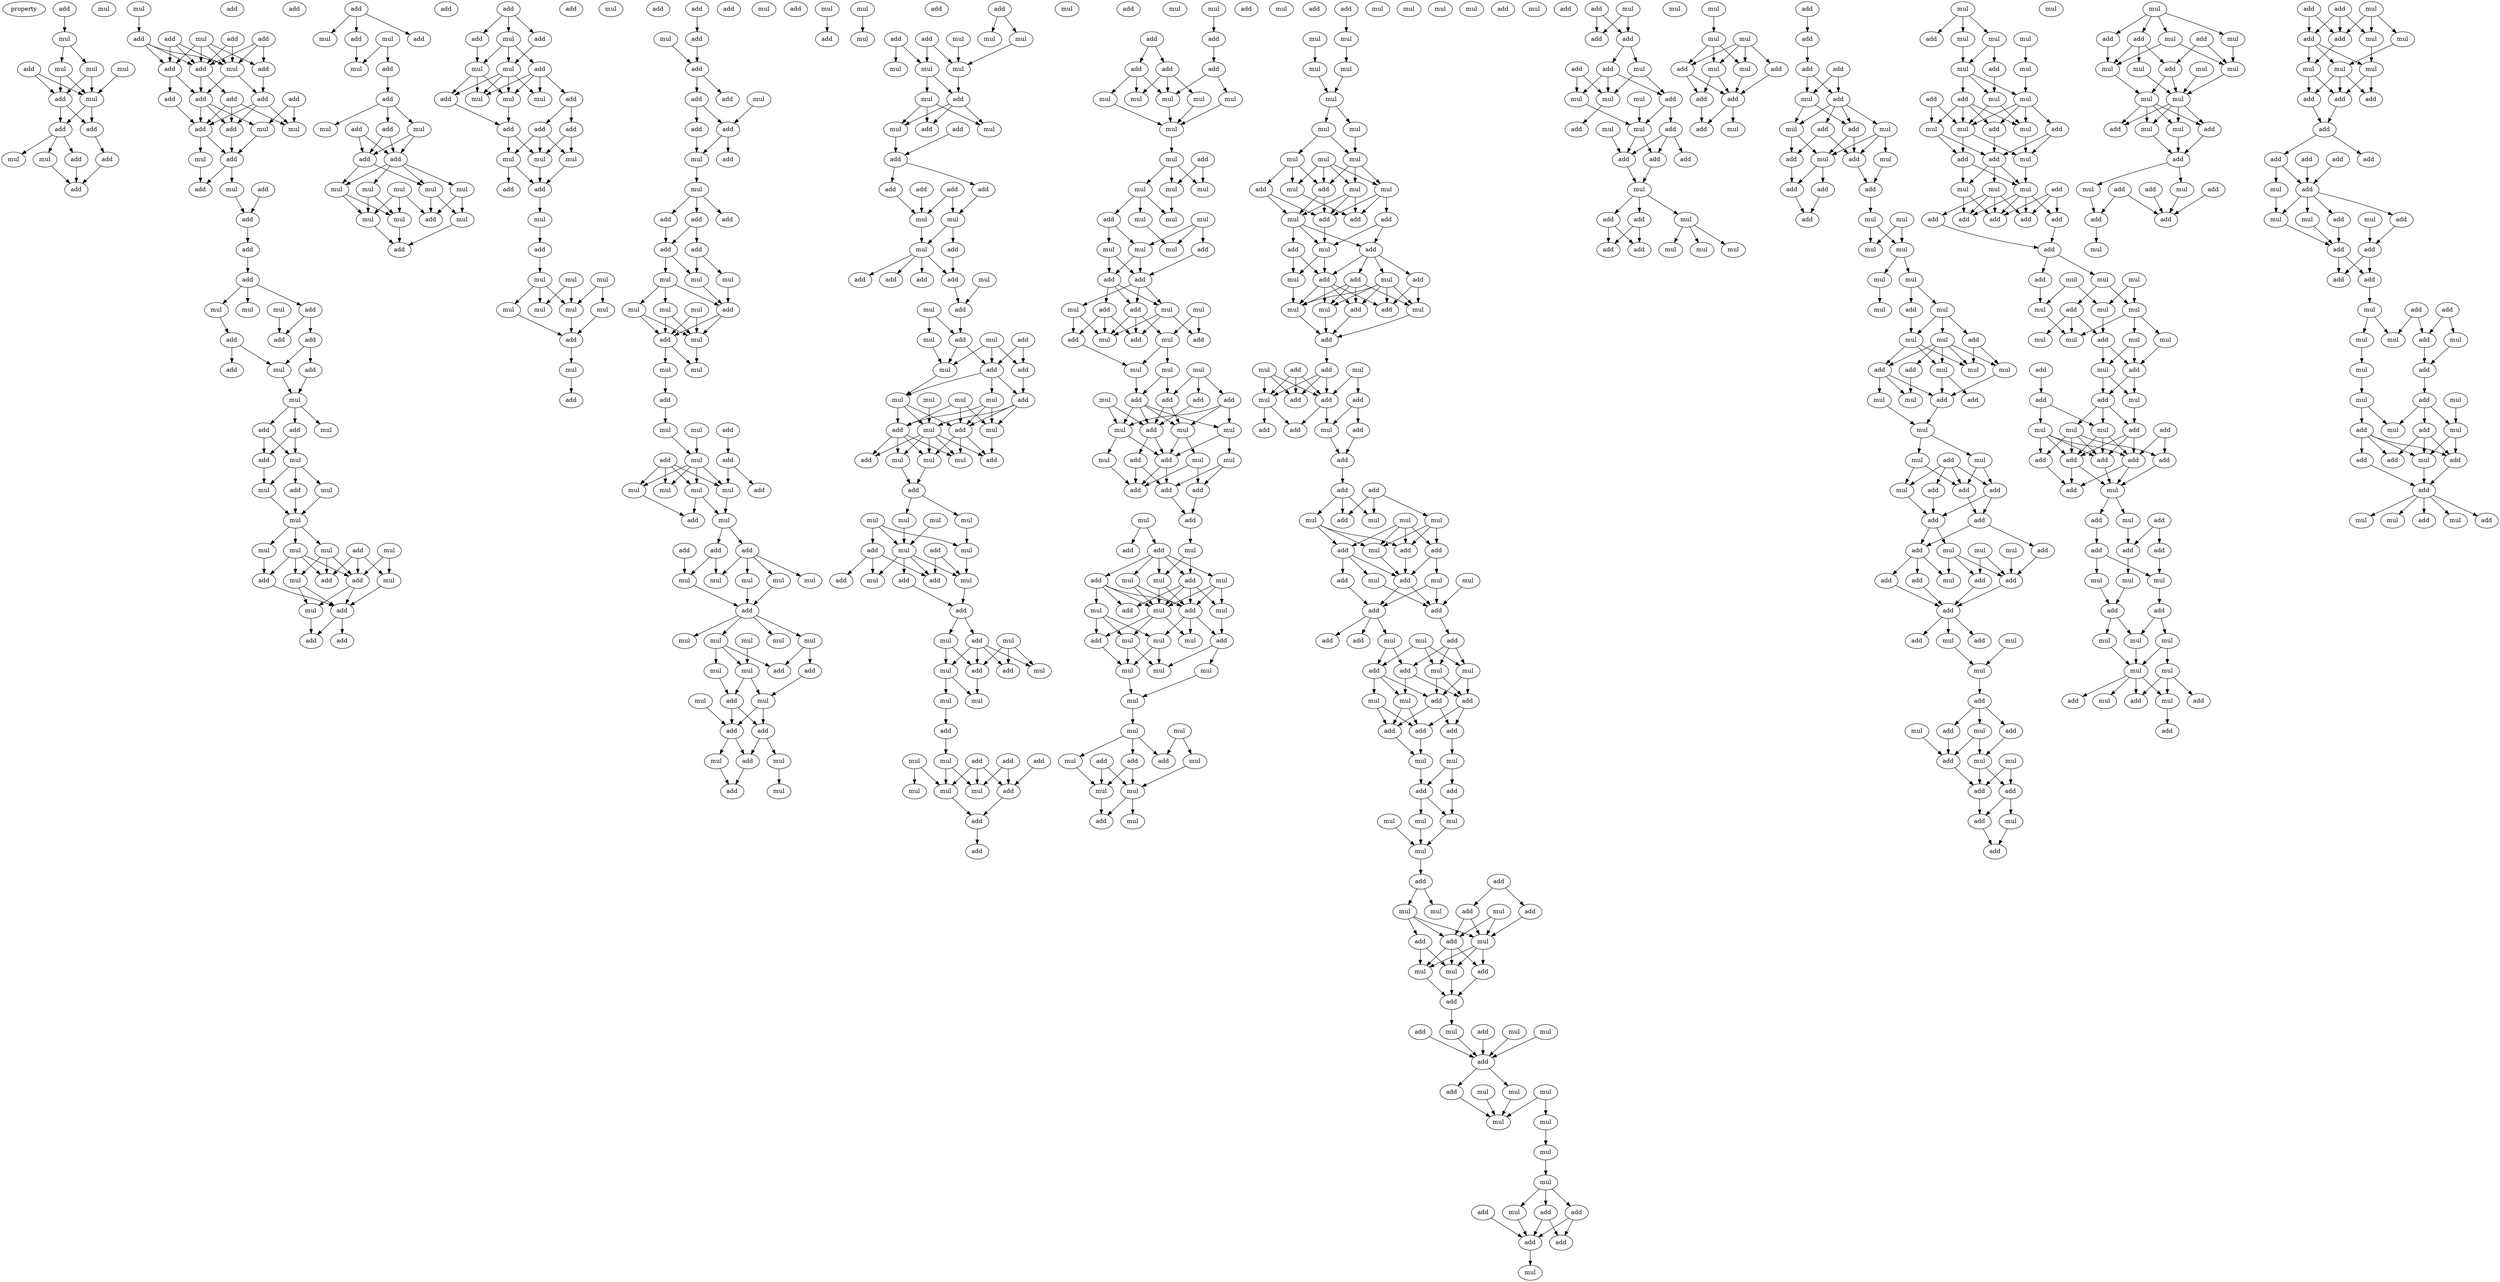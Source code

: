 digraph {
    node [fontcolor=black]
    property [mul=2,lf=1.5]
    0 [ label = add ];
    1 [ label = mul ];
    2 [ label = mul ];
    3 [ label = add ];
    4 [ label = mul ];
    5 [ label = mul ];
    6 [ label = mul ];
    7 [ label = add ];
    8 [ label = mul ];
    9 [ label = add ];
    10 [ label = add ];
    11 [ label = add ];
    12 [ label = mul ];
    13 [ label = add ];
    14 [ label = mul ];
    15 [ label = add ];
    16 [ label = mul ];
    17 [ label = add ];
    18 [ label = add ];
    19 [ label = mul ];
    20 [ label = add ];
    21 [ label = add ];
    22 [ label = mul ];
    23 [ label = add ];
    24 [ label = add ];
    25 [ label = add ];
    26 [ label = add ];
    27 [ label = add ];
    28 [ label = add ];
    29 [ label = add ];
    30 [ label = add ];
    31 [ label = mul ];
    32 [ label = add ];
    33 [ label = mul ];
    34 [ label = add ];
    35 [ label = add ];
    36 [ label = mul ];
    37 [ label = add ];
    38 [ label = add ];
    39 [ label = mul ];
    40 [ label = add ];
    41 [ label = add ];
    42 [ label = add ];
    43 [ label = add ];
    44 [ label = mul ];
    45 [ label = mul ];
    46 [ label = add ];
    47 [ label = mul ];
    48 [ label = add ];
    49 [ label = add ];
    50 [ label = add ];
    51 [ label = mul ];
    52 [ label = add ];
    53 [ label = add ];
    54 [ label = mul ];
    55 [ label = add ];
    56 [ label = add ];
    57 [ label = mul ];
    58 [ label = add ];
    59 [ label = mul ];
    60 [ label = add ];
    61 [ label = add ];
    62 [ label = mul ];
    63 [ label = mul ];
    64 [ label = mul ];
    65 [ label = mul ];
    66 [ label = add ];
    67 [ label = mul ];
    68 [ label = mul ];
    69 [ label = mul ];
    70 [ label = mul ];
    71 [ label = add ];
    72 [ label = mul ];
    73 [ label = add ];
    74 [ label = add ];
    75 [ label = add ];
    76 [ label = mul ];
    77 [ label = add ];
    78 [ label = add ];
    79 [ label = add ];
    80 [ label = add ];
    81 [ label = mul ];
    82 [ label = mul ];
    83 [ label = add ];
    84 [ label = add ];
    85 [ label = add ];
    86 [ label = mul ];
    87 [ label = add ];
    88 [ label = add ];
    89 [ label = add ];
    90 [ label = mul ];
    91 [ label = mul ];
    92 [ label = add ];
    93 [ label = add ];
    94 [ label = mul ];
    95 [ label = mul ];
    96 [ label = mul ];
    97 [ label = mul ];
    98 [ label = mul ];
    99 [ label = mul ];
    100 [ label = mul ];
    101 [ label = add ];
    102 [ label = mul ];
    103 [ label = add ];
    104 [ label = add ];
    105 [ label = add ];
    106 [ label = add ];
    107 [ label = mul ];
    108 [ label = mul ];
    109 [ label = add ];
    110 [ label = mul ];
    111 [ label = add ];
    112 [ label = mul ];
    113 [ label = add ];
    114 [ label = mul ];
    115 [ label = mul ];
    116 [ label = add ];
    117 [ label = mul ];
    118 [ label = add ];
    119 [ label = add ];
    120 [ label = add ];
    121 [ label = mul ];
    122 [ label = mul ];
    123 [ label = mul ];
    124 [ label = add ];
    125 [ label = add ];
    126 [ label = add ];
    127 [ label = mul ];
    128 [ label = add ];
    129 [ label = mul ];
    130 [ label = mul ];
    131 [ label = mul ];
    132 [ label = mul ];
    133 [ label = mul ];
    134 [ label = mul ];
    135 [ label = mul ];
    136 [ label = add ];
    137 [ label = mul ];
    138 [ label = add ];
    139 [ label = mul ];
    140 [ label = add ];
    141 [ label = add ];
    142 [ label = add ];
    143 [ label = add ];
    144 [ label = add ];
    145 [ label = mul ];
    146 [ label = add ];
    147 [ label = add ];
    148 [ label = add ];
    149 [ label = add ];
    150 [ label = mul ];
    151 [ label = mul ];
    152 [ label = mul ];
    153 [ label = add ];
    154 [ label = add ];
    155 [ label = add ];
    156 [ label = add ];
    157 [ label = add ];
    158 [ label = add ];
    159 [ label = mul ];
    160 [ label = mul ];
    161 [ label = mul ];
    162 [ label = mul ];
    163 [ label = mul ];
    164 [ label = mul ];
    165 [ label = add ];
    166 [ label = add ];
    167 [ label = mul ];
    168 [ label = mul ];
    169 [ label = mul ];
    170 [ label = add ];
    171 [ label = add ];
    172 [ label = mul ];
    173 [ label = mul ];
    174 [ label = add ];
    175 [ label = mul ];
    176 [ label = add ];
    177 [ label = add ];
    178 [ label = mul ];
    179 [ label = mul ];
    180 [ label = mul ];
    181 [ label = mul ];
    182 [ label = mul ];
    183 [ label = add ];
    184 [ label = add ];
    185 [ label = add ];
    186 [ label = add ];
    187 [ label = mul ];
    188 [ label = mul ];
    189 [ label = mul ];
    190 [ label = mul ];
    191 [ label = mul ];
    192 [ label = add ];
    193 [ label = mul ];
    194 [ label = mul ];
    195 [ label = mul ];
    196 [ label = mul ];
    197 [ label = mul ];
    198 [ label = mul ];
    199 [ label = mul ];
    200 [ label = add ];
    201 [ label = add ];
    202 [ label = mul ];
    203 [ label = add ];
    204 [ label = mul ];
    205 [ label = add ];
    206 [ label = add ];
    207 [ label = mul ];
    208 [ label = mul ];
    209 [ label = add ];
    210 [ label = add ];
    211 [ label = mul ];
    212 [ label = mul ];
    213 [ label = mul ];
    214 [ label = add ];
    215 [ label = add ];
    216 [ label = mul ];
    217 [ label = add ];
    218 [ label = mul ];
    219 [ label = add ];
    220 [ label = add ];
    221 [ label = mul ];
    222 [ label = mul ];
    223 [ label = mul ];
    224 [ label = mul ];
    225 [ label = mul ];
    226 [ label = mul ];
    227 [ label = add ];
    228 [ label = add ];
    229 [ label = mul ];
    230 [ label = mul ];
    231 [ label = add ];
    232 [ label = add ];
    233 [ label = add ];
    234 [ label = add ];
    235 [ label = add ];
    236 [ label = add ];
    237 [ label = mul ];
    238 [ label = mul ];
    239 [ label = add ];
    240 [ label = mul ];
    241 [ label = mul ];
    242 [ label = add ];
    243 [ label = add ];
    244 [ label = add ];
    245 [ label = add ];
    246 [ label = mul ];
    247 [ label = add ];
    248 [ label = add ];
    249 [ label = add ];
    250 [ label = mul ];
    251 [ label = mul ];
    252 [ label = add ];
    253 [ label = mul ];
    254 [ label = add ];
    255 [ label = mul ];
    256 [ label = mul ];
    257 [ label = mul ];
    258 [ label = add ];
    259 [ label = mul ];
    260 [ label = add ];
    261 [ label = mul ];
    262 [ label = add ];
    263 [ label = mul ];
    264 [ label = add ];
    265 [ label = mul ];
    266 [ label = mul ];
    267 [ label = add ];
    268 [ label = mul ];
    269 [ label = add ];
    270 [ label = mul ];
    271 [ label = mul ];
    272 [ label = mul ];
    273 [ label = mul ];
    274 [ label = mul ];
    275 [ label = add ];
    276 [ label = add ];
    277 [ label = mul ];
    278 [ label = add ];
    279 [ label = mul ];
    280 [ label = add ];
    281 [ label = add ];
    282 [ label = mul ];
    283 [ label = add ];
    284 [ label = add ];
    285 [ label = mul ];
    286 [ label = mul ];
    287 [ label = mul ];
    288 [ label = mul ];
    289 [ label = add ];
    290 [ label = add ];
    291 [ label = mul ];
    292 [ label = mul ];
    293 [ label = add ];
    294 [ label = mul ];
    295 [ label = mul ];
    296 [ label = add ];
    297 [ label = add ];
    298 [ label = add ];
    299 [ label = mul ];
    300 [ label = mul ];
    301 [ label = mul ];
    302 [ label = add ];
    303 [ label = add ];
    304 [ label = mul ];
    305 [ label = add ];
    306 [ label = add ];
    307 [ label = mul ];
    308 [ label = mul ];
    309 [ label = add ];
    310 [ label = add ];
    311 [ label = add ];
    312 [ label = add ];
    313 [ label = add ];
    314 [ label = mul ];
    315 [ label = mul ];
    316 [ label = mul ];
    317 [ label = mul ];
    318 [ label = mul ];
    319 [ label = mul ];
    320 [ label = add ];
    321 [ label = mul ];
    322 [ label = mul ];
    323 [ label = mul ];
    324 [ label = mul ];
    325 [ label = mul ];
    326 [ label = mul ];
    327 [ label = mul ];
    328 [ label = add ];
    329 [ label = mul ];
    330 [ label = mul ];
    331 [ label = mul ];
    332 [ label = add ];
    333 [ label = add ];
    334 [ label = add ];
    335 [ label = mul ];
    336 [ label = add ];
    337 [ label = add ];
    338 [ label = mul ];
    339 [ label = mul ];
    340 [ label = add ];
    341 [ label = add ];
    342 [ label = mul ];
    343 [ label = mul ];
    344 [ label = add ];
    345 [ label = mul ];
    346 [ label = mul ];
    347 [ label = mul ];
    348 [ label = add ];
    349 [ label = add ];
    350 [ label = add ];
    351 [ label = add ];
    352 [ label = mul ];
    353 [ label = mul ];
    354 [ label = add ];
    355 [ label = mul ];
    356 [ label = mul ];
    357 [ label = mul ];
    358 [ label = add ];
    359 [ label = mul ];
    360 [ label = add ];
    361 [ label = mul ];
    362 [ label = add ];
    363 [ label = add ];
    364 [ label = add ];
    365 [ label = mul ];
    366 [ label = add ];
    367 [ label = add ];
    368 [ label = mul ];
    369 [ label = add ];
    370 [ label = add ];
    371 [ label = add ];
    372 [ label = mul ];
    373 [ label = mul ];
    374 [ label = mul ];
    375 [ label = add ];
    376 [ label = mul ];
    377 [ label = add ];
    378 [ label = add ];
    379 [ label = mul ];
    380 [ label = mul ];
    381 [ label = mul ];
    382 [ label = add ];
    383 [ label = mul ];
    384 [ label = mul ];
    385 [ label = add ];
    386 [ label = mul ];
    387 [ label = mul ];
    388 [ label = mul ];
    389 [ label = mul ];
    390 [ label = mul ];
    391 [ label = mul ];
    392 [ label = add ];
    393 [ label = add ];
    394 [ label = add ];
    395 [ label = mul ];
    396 [ label = mul ];
    397 [ label = mul ];
    398 [ label = mul ];
    399 [ label = add ];
    400 [ label = mul ];
    401 [ label = mul ];
    402 [ label = add ];
    403 [ label = add ];
    404 [ label = mul ];
    405 [ label = mul ];
    406 [ label = mul ];
    407 [ label = mul ];
    408 [ label = mul ];
    409 [ label = mul ];
    410 [ label = mul ];
    411 [ label = mul ];
    412 [ label = mul ];
    413 [ label = mul ];
    414 [ label = mul ];
    415 [ label = add ];
    416 [ label = mul ];
    417 [ label = add ];
    418 [ label = mul ];
    419 [ label = mul ];
    420 [ label = add ];
    421 [ label = mul ];
    422 [ label = add ];
    423 [ label = add ];
    424 [ label = add ];
    425 [ label = add ];
    426 [ label = mul ];
    427 [ label = mul ];
    428 [ label = add ];
    429 [ label = add ];
    430 [ label = add ];
    431 [ label = mul ];
    432 [ label = mul ];
    433 [ label = mul ];
    434 [ label = add ];
    435 [ label = add ];
    436 [ label = mul ];
    437 [ label = add ];
    438 [ label = mul ];
    439 [ label = add ];
    440 [ label = add ];
    441 [ label = mul ];
    442 [ label = mul ];
    443 [ label = add ];
    444 [ label = add ];
    445 [ label = mul ];
    446 [ label = add ];
    447 [ label = add ];
    448 [ label = add ];
    449 [ label = add ];
    450 [ label = mul ];
    451 [ label = add ];
    452 [ label = add ];
    453 [ label = add ];
    454 [ label = add ];
    455 [ label = mul ];
    456 [ label = mul ];
    457 [ label = mul ];
    458 [ label = mul ];
    459 [ label = add ];
    460 [ label = mul ];
    461 [ label = add ];
    462 [ label = add ];
    463 [ label = mul ];
    464 [ label = add ];
    465 [ label = add ];
    466 [ label = mul ];
    467 [ label = mul ];
    468 [ label = add ];
    469 [ label = add ];
    470 [ label = add ];
    471 [ label = add ];
    472 [ label = add ];
    473 [ label = mul ];
    474 [ label = mul ];
    475 [ label = add ];
    476 [ label = mul ];
    477 [ label = mul ];
    478 [ label = add ];
    479 [ label = mul ];
    480 [ label = add ];
    481 [ label = mul ];
    482 [ label = add ];
    483 [ label = add ];
    484 [ label = add ];
    485 [ label = add ];
    486 [ label = mul ];
    487 [ label = mul ];
    488 [ label = mul ];
    489 [ label = add ];
    490 [ label = add ];
    491 [ label = mul ];
    492 [ label = mul ];
    493 [ label = mul ];
    494 [ label = mul ];
    495 [ label = add ];
    496 [ label = add ];
    497 [ label = add ];
    498 [ label = add ];
    499 [ label = mul ];
    500 [ label = mul ];
    501 [ label = mul ];
    502 [ label = add ];
    503 [ label = add ];
    504 [ label = mul ];
    505 [ label = mul ];
    506 [ label = add ];
    507 [ label = mul ];
    508 [ label = add ];
    509 [ label = add ];
    510 [ label = mul ];
    511 [ label = add ];
    512 [ label = mul ];
    513 [ label = mul ];
    514 [ label = add ];
    515 [ label = add ];
    516 [ label = mul ];
    517 [ label = mul ];
    518 [ label = mul ];
    519 [ label = mul ];
    520 [ label = add ];
    521 [ label = mul ];
    522 [ label = mul ];
    523 [ label = mul ];
    524 [ label = mul ];
    525 [ label = mul ];
    526 [ label = add ];
    527 [ label = add ];
    528 [ label = mul ];
    529 [ label = add ];
    530 [ label = add ];
    531 [ label = add ];
    532 [ label = add ];
    533 [ label = mul ];
    534 [ label = add ];
    535 [ label = mul ];
    536 [ label = add ];
    537 [ label = add ];
    538 [ label = add ];
    539 [ label = add ];
    540 [ label = mul ];
    541 [ label = mul ];
    542 [ label = mul ];
    543 [ label = mul ];
    544 [ label = add ];
    545 [ label = add ];
    546 [ label = mul ];
    547 [ label = mul ];
    548 [ label = add ];
    549 [ label = add ];
    550 [ label = add ];
    551 [ label = add ];
    552 [ label = mul ];
    553 [ label = add ];
    554 [ label = add ];
    555 [ label = mul ];
    556 [ label = mul ];
    557 [ label = mul ];
    558 [ label = add ];
    559 [ label = mul ];
    560 [ label = add ];
    561 [ label = mul ];
    562 [ label = mul ];
    563 [ label = mul ];
    564 [ label = mul ];
    565 [ label = add ];
    566 [ label = mul ];
    567 [ label = mul ];
    568 [ label = add ];
    569 [ label = add ];
    570 [ label = add ];
    571 [ label = add ];
    572 [ label = mul ];
    573 [ label = add ];
    574 [ label = add ];
    575 [ label = add ];
    576 [ label = add ];
    577 [ label = mul ];
    578 [ label = add ];
    579 [ label = mul ];
    580 [ label = mul ];
    581 [ label = add ];
    582 [ label = add ];
    583 [ label = add ];
    584 [ label = add ];
    585 [ label = mul ];
    586 [ label = mul ];
    587 [ label = add ];
    588 [ label = add ];
    589 [ label = add ];
    590 [ label = add ];
    591 [ label = mul ];
    592 [ label = mul ];
    593 [ label = mul ];
    594 [ label = mul ];
    595 [ label = mul ];
    596 [ label = mul ];
    597 [ label = mul ];
    598 [ label = add ];
    599 [ label = mul ];
    600 [ label = mul ];
    601 [ label = add ];
    602 [ label = mul ];
    603 [ label = mul ];
    604 [ label = mul ];
    605 [ label = add ];
    606 [ label = add ];
    607 [ label = mul ];
    608 [ label = mul ];
    609 [ label = add ];
    610 [ label = mul ];
    611 [ label = add ];
    612 [ label = mul ];
    613 [ label = mul ];
    614 [ label = add ];
    615 [ label = mul ];
    616 [ label = add ];
    617 [ label = add ];
    618 [ label = add ];
    619 [ label = mul ];
    620 [ label = add ];
    621 [ label = add ];
    622 [ label = add ];
    623 [ label = mul ];
    624 [ label = add ];
    625 [ label = mul ];
    626 [ label = mul ];
    627 [ label = add ];
    628 [ label = add ];
    629 [ label = add ];
    630 [ label = mul ];
    631 [ label = add ];
    632 [ label = add ];
    633 [ label = mul ];
    634 [ label = add ];
    635 [ label = mul ];
    636 [ label = add ];
    637 [ label = mul ];
    638 [ label = add ];
    639 [ label = mul ];
    640 [ label = mul ];
    641 [ label = add ];
    642 [ label = add ];
    643 [ label = mul ];
    644 [ label = add ];
    645 [ label = mul ];
    646 [ label = add ];
    647 [ label = add ];
    648 [ label = mul ];
    649 [ label = add ];
    650 [ label = add ];
    651 [ label = mul ];
    652 [ label = add ];
    653 [ label = mul ];
    654 [ label = mul ];
    655 [ label = mul ];
    656 [ label = mul ];
    657 [ label = mul ];
    658 [ label = add ];
    659 [ label = mul ];
    660 [ label = mul ];
    661 [ label = add ];
    662 [ label = add ];
    663 [ label = mul ];
    664 [ label = add ];
    665 [ label = mul ];
    666 [ label = add ];
    667 [ label = mul ];
    668 [ label = add ];
    669 [ label = add ];
    670 [ label = mul ];
    671 [ label = add ];
    672 [ label = mul ];
    673 [ label = mul ];
    674 [ label = mul ];
    675 [ label = add ];
    676 [ label = add ];
    677 [ label = add ];
    678 [ label = add ];
    679 [ label = add ];
    680 [ label = add ];
    681 [ label = mul ];
    682 [ label = mul ];
    683 [ label = mul ];
    684 [ label = mul ];
    685 [ label = add ];
    686 [ label = mul ];
    687 [ label = mul ];
    688 [ label = mul ];
    689 [ label = add ];
    690 [ label = mul ];
    691 [ label = mul ];
    692 [ label = mul ];
    693 [ label = mul ];
    694 [ label = add ];
    695 [ label = mul ];
    696 [ label = add ];
    697 [ label = add ];
    698 [ label = add ];
    699 [ label = add ];
    700 [ label = mul ];
    701 [ label = add ];
    702 [ label = mul ];
    703 [ label = mul ];
    704 [ label = mul ];
    705 [ label = add ];
    706 [ label = add ];
    707 [ label = add ];
    708 [ label = add ];
    709 [ label = add ];
    710 [ label = add ];
    711 [ label = mul ];
    712 [ label = add ];
    713 [ label = mul ];
    714 [ label = add ];
    715 [ label = add ];
    716 [ label = add ];
    717 [ label = add ];
    718 [ label = add ];
    719 [ label = mul ];
    720 [ label = mul ];
    721 [ label = mul ];
    722 [ label = add ];
    723 [ label = add ];
    724 [ label = mul ];
    725 [ label = mul ];
    726 [ label = mul ];
    727 [ label = mul ];
    728 [ label = mul ];
    729 [ label = mul ];
    730 [ label = add ];
    731 [ label = mul ];
    732 [ label = add ];
    733 [ label = add ];
    734 [ label = add ];
    735 [ label = mul ];
    736 [ label = mul ];
    737 [ label = mul ];
    738 [ label = add ];
    739 [ label = add ];
    740 [ label = add ];
    741 [ label = mul ];
    742 [ label = mul ];
    743 [ label = mul ];
    744 [ label = add ];
    745 [ label = mul ];
    746 [ label = mul ];
    747 [ label = mul ];
    748 [ label = add ];
    749 [ label = mul ];
    750 [ label = mul ];
    751 [ label = add ];
    752 [ label = add ];
    753 [ label = add ];
    754 [ label = mul ];
    755 [ label = mul ];
    756 [ label = add ];
    757 [ label = add ];
    758 [ label = add ];
    759 [ label = add ];
    760 [ label = mul ];
    761 [ label = mul ];
    762 [ label = add ];
    763 [ label = add ];
    764 [ label = add ];
    765 [ label = add ];
    766 [ label = mul ];
    767 [ label = mul ];
    768 [ label = mul ];
    769 [ label = mul ];
    770 [ label = mul ];
    771 [ label = add ];
    772 [ label = add ];
    773 [ label = add ];
    774 [ label = add ];
    775 [ label = add ];
    776 [ label = add ];
    777 [ label = add ];
    778 [ label = add ];
    779 [ label = mul ];
    780 [ label = add ];
    781 [ label = mul ];
    782 [ label = mul ];
    783 [ label = add ];
    784 [ label = mul ];
    785 [ label = add ];
    786 [ label = add ];
    787 [ label = add ];
    788 [ label = add ];
    789 [ label = add ];
    790 [ label = mul ];
    791 [ label = add ];
    792 [ label = add ];
    793 [ label = mul ];
    794 [ label = add ];
    795 [ label = mul ];
    796 [ label = mul ];
    797 [ label = mul ];
    798 [ label = add ];
    799 [ label = mul ];
    800 [ label = add ];
    801 [ label = mul ];
    802 [ label = mul ];
    803 [ label = mul ];
    804 [ label = add ];
    805 [ label = add ];
    806 [ label = mul ];
    807 [ label = add ];
    808 [ label = add ];
    809 [ label = add ];
    810 [ label = add ];
    811 [ label = mul ];
    812 [ label = mul ];
    813 [ label = add ];
    814 [ label = mul ];
    815 [ label = add ];
    0 -> 2 [ name = 0 ];
    2 -> 4 [ name = 1 ];
    2 -> 5 [ name = 2 ];
    3 -> 7 [ name = 3 ];
    3 -> 8 [ name = 4 ];
    4 -> 7 [ name = 5 ];
    4 -> 8 [ name = 6 ];
    5 -> 7 [ name = 7 ];
    5 -> 8 [ name = 8 ];
    6 -> 8 [ name = 9 ];
    7 -> 9 [ name = 10 ];
    7 -> 10 [ name = 11 ];
    8 -> 9 [ name = 12 ];
    8 -> 10 [ name = 13 ];
    9 -> 11 [ name = 14 ];
    9 -> 12 [ name = 15 ];
    9 -> 14 [ name = 16 ];
    10 -> 13 [ name = 17 ];
    11 -> 15 [ name = 18 ];
    13 -> 15 [ name = 19 ];
    14 -> 15 [ name = 20 ];
    16 -> 18 [ name = 21 ];
    17 -> 22 [ name = 22 ];
    17 -> 24 [ name = 23 ];
    17 -> 25 [ name = 24 ];
    18 -> 22 [ name = 25 ];
    18 -> 23 [ name = 26 ];
    18 -> 25 [ name = 27 ];
    19 -> 22 [ name = 28 ];
    19 -> 23 [ name = 29 ];
    19 -> 24 [ name = 30 ];
    19 -> 25 [ name = 31 ];
    20 -> 22 [ name = 32 ];
    20 -> 25 [ name = 33 ];
    21 -> 22 [ name = 34 ];
    21 -> 23 [ name = 35 ];
    21 -> 25 [ name = 36 ];
    22 -> 29 [ name = 37 ];
    22 -> 30 [ name = 38 ];
    23 -> 26 [ name = 39 ];
    23 -> 30 [ name = 40 ];
    24 -> 29 [ name = 41 ];
    25 -> 28 [ name = 42 ];
    25 -> 30 [ name = 43 ];
    26 -> 32 [ name = 44 ];
    27 -> 31 [ name = 45 ];
    27 -> 33 [ name = 46 ];
    28 -> 32 [ name = 47 ];
    28 -> 33 [ name = 48 ];
    28 -> 34 [ name = 49 ];
    29 -> 32 [ name = 50 ];
    29 -> 33 [ name = 51 ];
    29 -> 34 [ name = 52 ];
    30 -> 31 [ name = 53 ];
    30 -> 32 [ name = 54 ];
    30 -> 34 [ name = 55 ];
    31 -> 35 [ name = 56 ];
    32 -> 35 [ name = 57 ];
    32 -> 36 [ name = 58 ];
    34 -> 35 [ name = 59 ];
    35 -> 37 [ name = 60 ];
    35 -> 39 [ name = 61 ];
    36 -> 37 [ name = 62 ];
    38 -> 40 [ name = 63 ];
    39 -> 40 [ name = 64 ];
    40 -> 41 [ name = 65 ];
    41 -> 43 [ name = 66 ];
    43 -> 45 [ name = 67 ];
    43 -> 46 [ name = 68 ];
    43 -> 47 [ name = 69 ];
    44 -> 48 [ name = 70 ];
    46 -> 48 [ name = 71 ];
    46 -> 50 [ name = 72 ];
    47 -> 49 [ name = 73 ];
    49 -> 51 [ name = 74 ];
    49 -> 52 [ name = 75 ];
    50 -> 51 [ name = 76 ];
    50 -> 53 [ name = 77 ];
    51 -> 54 [ name = 78 ];
    53 -> 54 [ name = 79 ];
    54 -> 55 [ name = 80 ];
    54 -> 56 [ name = 81 ];
    54 -> 57 [ name = 82 ];
    55 -> 58 [ name = 83 ];
    55 -> 59 [ name = 84 ];
    56 -> 58 [ name = 85 ];
    56 -> 59 [ name = 86 ];
    58 -> 62 [ name = 87 ];
    59 -> 60 [ name = 88 ];
    59 -> 62 [ name = 89 ];
    59 -> 63 [ name = 90 ];
    60 -> 64 [ name = 91 ];
    62 -> 64 [ name = 92 ];
    63 -> 64 [ name = 93 ];
    64 -> 67 [ name = 94 ];
    64 -> 68 [ name = 95 ];
    64 -> 69 [ name = 96 ];
    65 -> 70 [ name = 97 ];
    65 -> 71 [ name = 98 ];
    66 -> 70 [ name = 99 ];
    66 -> 71 [ name = 100 ];
    66 -> 73 [ name = 101 ];
    67 -> 71 [ name = 102 ];
    67 -> 72 [ name = 103 ];
    67 -> 73 [ name = 104 ];
    68 -> 71 [ name = 105 ];
    68 -> 72 [ name = 106 ];
    68 -> 73 [ name = 107 ];
    68 -> 74 [ name = 108 ];
    69 -> 74 [ name = 109 ];
    70 -> 75 [ name = 110 ];
    71 -> 75 [ name = 111 ];
    71 -> 76 [ name = 112 ];
    72 -> 75 [ name = 113 ];
    72 -> 76 [ name = 114 ];
    74 -> 75 [ name = 115 ];
    75 -> 77 [ name = 116 ];
    75 -> 78 [ name = 117 ];
    76 -> 78 [ name = 118 ];
    79 -> 81 [ name = 119 ];
    79 -> 83 [ name = 120 ];
    79 -> 84 [ name = 121 ];
    82 -> 85 [ name = 122 ];
    82 -> 86 [ name = 123 ];
    83 -> 86 [ name = 124 ];
    85 -> 87 [ name = 125 ];
    87 -> 88 [ name = 126 ];
    87 -> 90 [ name = 127 ];
    87 -> 91 [ name = 128 ];
    88 -> 92 [ name = 129 ];
    88 -> 93 [ name = 130 ];
    89 -> 92 [ name = 131 ];
    89 -> 93 [ name = 132 ];
    91 -> 92 [ name = 133 ];
    91 -> 93 [ name = 134 ];
    92 -> 94 [ name = 135 ];
    92 -> 96 [ name = 136 ];
    93 -> 94 [ name = 137 ];
    93 -> 96 [ name = 138 ];
    93 -> 97 [ name = 139 ];
    93 -> 98 [ name = 140 ];
    94 -> 99 [ name = 141 ];
    94 -> 102 [ name = 142 ];
    95 -> 99 [ name = 143 ];
    95 -> 101 [ name = 144 ];
    95 -> 102 [ name = 145 ];
    96 -> 100 [ name = 146 ];
    96 -> 101 [ name = 147 ];
    97 -> 99 [ name = 148 ];
    97 -> 102 [ name = 149 ];
    98 -> 100 [ name = 150 ];
    98 -> 101 [ name = 151 ];
    99 -> 103 [ name = 152 ];
    100 -> 103 [ name = 153 ];
    102 -> 103 [ name = 154 ];
    104 -> 105 [ name = 155 ];
    104 -> 107 [ name = 156 ];
    104 -> 109 [ name = 157 ];
    105 -> 112 [ name = 158 ];
    107 -> 110 [ name = 159 ];
    107 -> 111 [ name = 160 ];
    107 -> 112 [ name = 161 ];
    109 -> 110 [ name = 162 ];
    110 -> 114 [ name = 163 ];
    110 -> 115 [ name = 164 ];
    110 -> 116 [ name = 165 ];
    110 -> 117 [ name = 166 ];
    111 -> 113 [ name = 167 ];
    111 -> 114 [ name = 168 ];
    111 -> 115 [ name = 169 ];
    111 -> 117 [ name = 170 ];
    112 -> 115 [ name = 171 ];
    112 -> 116 [ name = 172 ];
    112 -> 117 [ name = 173 ];
    113 -> 118 [ name = 174 ];
    113 -> 120 [ name = 175 ];
    115 -> 119 [ name = 176 ];
    116 -> 119 [ name = 177 ];
    118 -> 121 [ name = 178 ];
    118 -> 122 [ name = 179 ];
    118 -> 123 [ name = 180 ];
    119 -> 121 [ name = 181 ];
    119 -> 123 [ name = 182 ];
    120 -> 121 [ name = 183 ];
    120 -> 122 [ name = 184 ];
    121 -> 124 [ name = 185 ];
    122 -> 124 [ name = 186 ];
    123 -> 124 [ name = 187 ];
    123 -> 126 [ name = 188 ];
    124 -> 127 [ name = 189 ];
    127 -> 128 [ name = 190 ];
    128 -> 131 [ name = 191 ];
    129 -> 133 [ name = 192 ];
    129 -> 135 [ name = 193 ];
    130 -> 132 [ name = 194 ];
    130 -> 133 [ name = 195 ];
    131 -> 132 [ name = 196 ];
    131 -> 133 [ name = 197 ];
    131 -> 134 [ name = 198 ];
    133 -> 136 [ name = 199 ];
    134 -> 136 [ name = 200 ];
    135 -> 136 [ name = 201 ];
    136 -> 137 [ name = 202 ];
    137 -> 140 [ name = 203 ];
    138 -> 141 [ name = 204 ];
    139 -> 142 [ name = 205 ];
    141 -> 142 [ name = 206 ];
    142 -> 143 [ name = 207 ];
    142 -> 146 [ name = 208 ];
    145 -> 148 [ name = 209 ];
    146 -> 147 [ name = 210 ];
    146 -> 148 [ name = 211 ];
    147 -> 151 [ name = 212 ];
    148 -> 149 [ name = 213 ];
    148 -> 151 [ name = 214 ];
    151 -> 152 [ name = 215 ];
    152 -> 153 [ name = 216 ];
    152 -> 154 [ name = 217 ];
    152 -> 156 [ name = 218 ];
    153 -> 158 [ name = 219 ];
    154 -> 157 [ name = 220 ];
    154 -> 158 [ name = 221 ];
    157 -> 159 [ name = 222 ];
    157 -> 161 [ name = 223 ];
    158 -> 160 [ name = 224 ];
    158 -> 161 [ name = 225 ];
    159 -> 165 [ name = 226 ];
    160 -> 162 [ name = 227 ];
    160 -> 164 [ name = 228 ];
    160 -> 165 [ name = 229 ];
    161 -> 165 [ name = 230 ];
    162 -> 166 [ name = 231 ];
    162 -> 167 [ name = 232 ];
    163 -> 166 [ name = 233 ];
    163 -> 167 [ name = 234 ];
    164 -> 166 [ name = 235 ];
    164 -> 167 [ name = 236 ];
    165 -> 166 [ name = 237 ];
    165 -> 167 [ name = 238 ];
    166 -> 168 [ name = 239 ];
    166 -> 169 [ name = 240 ];
    167 -> 169 [ name = 241 ];
    168 -> 170 [ name = 242 ];
    170 -> 173 [ name = 243 ];
    171 -> 176 [ name = 244 ];
    172 -> 175 [ name = 245 ];
    173 -> 175 [ name = 246 ];
    174 -> 178 [ name = 247 ];
    174 -> 179 [ name = 248 ];
    174 -> 180 [ name = 249 ];
    174 -> 181 [ name = 250 ];
    175 -> 178 [ name = 251 ];
    175 -> 179 [ name = 252 ];
    175 -> 180 [ name = 253 ];
    175 -> 181 [ name = 254 ];
    176 -> 177 [ name = 255 ];
    176 -> 181 [ name = 256 ];
    178 -> 182 [ name = 257 ];
    178 -> 183 [ name = 258 ];
    180 -> 183 [ name = 259 ];
    181 -> 182 [ name = 260 ];
    182 -> 184 [ name = 261 ];
    182 -> 186 [ name = 262 ];
    184 -> 188 [ name = 263 ];
    184 -> 189 [ name = 264 ];
    184 -> 190 [ name = 265 ];
    184 -> 191 [ name = 266 ];
    185 -> 187 [ name = 267 ];
    186 -> 187 [ name = 268 ];
    186 -> 190 [ name = 269 ];
    187 -> 192 [ name = 270 ];
    188 -> 192 [ name = 271 ];
    191 -> 192 [ name = 272 ];
    192 -> 193 [ name = 273 ];
    192 -> 195 [ name = 274 ];
    192 -> 196 [ name = 275 ];
    192 -> 197 [ name = 276 ];
    194 -> 199 [ name = 277 ];
    196 -> 198 [ name = 278 ];
    196 -> 199 [ name = 279 ];
    196 -> 201 [ name = 280 ];
    197 -> 200 [ name = 281 ];
    197 -> 201 [ name = 282 ];
    198 -> 203 [ name = 283 ];
    199 -> 202 [ name = 284 ];
    199 -> 203 [ name = 285 ];
    200 -> 202 [ name = 286 ];
    202 -> 205 [ name = 287 ];
    202 -> 206 [ name = 288 ];
    203 -> 205 [ name = 289 ];
    203 -> 206 [ name = 290 ];
    204 -> 205 [ name = 291 ];
    205 -> 207 [ name = 292 ];
    205 -> 209 [ name = 293 ];
    206 -> 208 [ name = 294 ];
    206 -> 209 [ name = 295 ];
    207 -> 210 [ name = 296 ];
    208 -> 212 [ name = 297 ];
    209 -> 210 [ name = 298 ];
    211 -> 215 [ name = 299 ];
    213 -> 216 [ name = 300 ];
    217 -> 218 [ name = 301 ];
    217 -> 221 [ name = 302 ];
    218 -> 224 [ name = 303 ];
    219 -> 223 [ name = 304 ];
    219 -> 224 [ name = 305 ];
    220 -> 223 [ name = 306 ];
    220 -> 225 [ name = 307 ];
    222 -> 224 [ name = 308 ];
    223 -> 226 [ name = 309 ];
    223 -> 227 [ name = 310 ];
    224 -> 227 [ name = 311 ];
    226 -> 228 [ name = 312 ];
    226 -> 229 [ name = 313 ];
    226 -> 230 [ name = 314 ];
    227 -> 228 [ name = 315 ];
    227 -> 229 [ name = 316 ];
    227 -> 230 [ name = 317 ];
    229 -> 232 [ name = 318 ];
    231 -> 232 [ name = 319 ];
    232 -> 234 [ name = 320 ];
    232 -> 236 [ name = 321 ];
    233 -> 237 [ name = 322 ];
    233 -> 238 [ name = 323 ];
    234 -> 237 [ name = 324 ];
    235 -> 237 [ name = 325 ];
    236 -> 238 [ name = 326 ];
    237 -> 240 [ name = 327 ];
    238 -> 239 [ name = 328 ];
    238 -> 240 [ name = 329 ];
    239 -> 245 [ name = 330 ];
    240 -> 242 [ name = 331 ];
    240 -> 243 [ name = 332 ];
    240 -> 244 [ name = 333 ];
    240 -> 245 [ name = 334 ];
    241 -> 247 [ name = 335 ];
    245 -> 247 [ name = 336 ];
    246 -> 249 [ name = 337 ];
    246 -> 250 [ name = 338 ];
    247 -> 249 [ name = 339 ];
    248 -> 252 [ name = 340 ];
    248 -> 254 [ name = 341 ];
    249 -> 252 [ name = 342 ];
    249 -> 253 [ name = 343 ];
    250 -> 253 [ name = 344 ];
    251 -> 252 [ name = 345 ];
    251 -> 253 [ name = 346 ];
    251 -> 254 [ name = 347 ];
    252 -> 256 [ name = 348 ];
    252 -> 257 [ name = 349 ];
    252 -> 258 [ name = 350 ];
    253 -> 257 [ name = 351 ];
    254 -> 258 [ name = 352 ];
    255 -> 260 [ name = 353 ];
    255 -> 261 [ name = 354 ];
    255 -> 262 [ name = 355 ];
    256 -> 260 [ name = 356 ];
    256 -> 261 [ name = 357 ];
    256 -> 262 [ name = 358 ];
    257 -> 260 [ name = 359 ];
    257 -> 262 [ name = 360 ];
    257 -> 263 [ name = 361 ];
    258 -> 261 [ name = 362 ];
    258 -> 262 [ name = 363 ];
    258 -> 263 [ name = 364 ];
    259 -> 263 [ name = 365 ];
    260 -> 264 [ name = 366 ];
    260 -> 265 [ name = 367 ];
    260 -> 266 [ name = 368 ];
    260 -> 268 [ name = 369 ];
    261 -> 267 [ name = 370 ];
    262 -> 265 [ name = 371 ];
    262 -> 267 [ name = 372 ];
    262 -> 268 [ name = 373 ];
    263 -> 264 [ name = 374 ];
    263 -> 265 [ name = 375 ];
    263 -> 266 [ name = 376 ];
    263 -> 267 [ name = 377 ];
    263 -> 268 [ name = 378 ];
    266 -> 269 [ name = 379 ];
    268 -> 269 [ name = 380 ];
    269 -> 270 [ name = 381 ];
    269 -> 271 [ name = 382 ];
    270 -> 274 [ name = 383 ];
    271 -> 277 [ name = 384 ];
    272 -> 274 [ name = 385 ];
    273 -> 274 [ name = 386 ];
    273 -> 276 [ name = 387 ];
    273 -> 277 [ name = 388 ];
    274 -> 279 [ name = 389 ];
    274 -> 280 [ name = 390 ];
    274 -> 281 [ name = 391 ];
    274 -> 282 [ name = 392 ];
    275 -> 279 [ name = 393 ];
    275 -> 280 [ name = 394 ];
    276 -> 278 [ name = 395 ];
    276 -> 280 [ name = 396 ];
    276 -> 282 [ name = 397 ];
    277 -> 279 [ name = 398 ];
    279 -> 283 [ name = 399 ];
    281 -> 283 [ name = 400 ];
    283 -> 284 [ name = 401 ];
    283 -> 286 [ name = 402 ];
    284 -> 287 [ name = 403 ];
    284 -> 288 [ name = 404 ];
    284 -> 289 [ name = 405 ];
    284 -> 290 [ name = 406 ];
    285 -> 288 [ name = 407 ];
    285 -> 289 [ name = 408 ];
    285 -> 290 [ name = 409 ];
    286 -> 287 [ name = 410 ];
    286 -> 289 [ name = 411 ];
    287 -> 291 [ name = 412 ];
    287 -> 292 [ name = 413 ];
    289 -> 291 [ name = 414 ];
    292 -> 293 [ name = 415 ];
    293 -> 295 [ name = 416 ];
    294 -> 299 [ name = 417 ];
    294 -> 300 [ name = 418 ];
    295 -> 300 [ name = 419 ];
    295 -> 301 [ name = 420 ];
    296 -> 302 [ name = 421 ];
    297 -> 300 [ name = 422 ];
    297 -> 301 [ name = 423 ];
    297 -> 302 [ name = 424 ];
    298 -> 301 [ name = 425 ];
    298 -> 302 [ name = 426 ];
    300 -> 303 [ name = 427 ];
    302 -> 303 [ name = 428 ];
    303 -> 306 [ name = 429 ];
    308 -> 310 [ name = 430 ];
    309 -> 311 [ name = 431 ];
    309 -> 312 [ name = 432 ];
    310 -> 313 [ name = 433 ];
    311 -> 314 [ name = 434 ];
    311 -> 315 [ name = 435 ];
    311 -> 318 [ name = 436 ];
    312 -> 315 [ name = 437 ];
    312 -> 316 [ name = 438 ];
    312 -> 318 [ name = 439 ];
    313 -> 317 [ name = 440 ];
    313 -> 318 [ name = 441 ];
    314 -> 319 [ name = 442 ];
    316 -> 319 [ name = 443 ];
    317 -> 319 [ name = 444 ];
    318 -> 319 [ name = 445 ];
    319 -> 321 [ name = 446 ];
    320 -> 323 [ name = 447 ];
    320 -> 324 [ name = 448 ];
    321 -> 322 [ name = 449 ];
    321 -> 323 [ name = 450 ];
    321 -> 324 [ name = 451 ];
    322 -> 325 [ name = 452 ];
    322 -> 327 [ name = 453 ];
    322 -> 328 [ name = 454 ];
    323 -> 325 [ name = 455 ];
    326 -> 329 [ name = 456 ];
    326 -> 331 [ name = 457 ];
    326 -> 332 [ name = 458 ];
    327 -> 329 [ name = 459 ];
    328 -> 330 [ name = 460 ];
    328 -> 331 [ name = 461 ];
    330 -> 333 [ name = 462 ];
    330 -> 334 [ name = 463 ];
    331 -> 333 [ name = 464 ];
    331 -> 334 [ name = 465 ];
    332 -> 334 [ name = 466 ];
    333 -> 335 [ name = 467 ];
    333 -> 336 [ name = 468 ];
    333 -> 337 [ name = 469 ];
    334 -> 335 [ name = 470 ];
    334 -> 336 [ name = 471 ];
    334 -> 339 [ name = 472 ];
    335 -> 340 [ name = 473 ];
    335 -> 342 [ name = 474 ];
    335 -> 344 [ name = 475 ];
    336 -> 342 [ name = 476 ];
    336 -> 343 [ name = 477 ];
    336 -> 344 [ name = 478 ];
    337 -> 341 [ name = 479 ];
    337 -> 342 [ name = 480 ];
    337 -> 344 [ name = 481 ];
    338 -> 340 [ name = 482 ];
    338 -> 343 [ name = 483 ];
    339 -> 341 [ name = 484 ];
    339 -> 342 [ name = 485 ];
    341 -> 345 [ name = 486 ];
    343 -> 345 [ name = 487 ];
    343 -> 347 [ name = 488 ];
    345 -> 348 [ name = 489 ];
    346 -> 349 [ name = 490 ];
    346 -> 350 [ name = 491 ];
    346 -> 351 [ name = 492 ];
    347 -> 348 [ name = 493 ];
    347 -> 350 [ name = 494 ];
    348 -> 353 [ name = 495 ];
    348 -> 354 [ name = 496 ];
    348 -> 355 [ name = 497 ];
    348 -> 356 [ name = 498 ];
    349 -> 353 [ name = 499 ];
    349 -> 355 [ name = 500 ];
    349 -> 356 [ name = 501 ];
    350 -> 354 [ name = 502 ];
    350 -> 355 [ name = 503 ];
    351 -> 354 [ name = 504 ];
    352 -> 354 [ name = 505 ];
    352 -> 356 [ name = 506 ];
    353 -> 358 [ name = 507 ];
    353 -> 359 [ name = 508 ];
    354 -> 358 [ name = 509 ];
    354 -> 360 [ name = 510 ];
    355 -> 357 [ name = 511 ];
    355 -> 358 [ name = 512 ];
    356 -> 358 [ name = 513 ];
    356 -> 361 [ name = 514 ];
    357 -> 362 [ name = 515 ];
    357 -> 364 [ name = 516 ];
    358 -> 362 [ name = 517 ];
    358 -> 363 [ name = 518 ];
    359 -> 363 [ name = 519 ];
    359 -> 364 [ name = 520 ];
    360 -> 362 [ name = 521 ];
    360 -> 363 [ name = 522 ];
    361 -> 362 [ name = 523 ];
    363 -> 366 [ name = 524 ];
    364 -> 366 [ name = 525 ];
    365 -> 367 [ name = 526 ];
    365 -> 369 [ name = 527 ];
    366 -> 368 [ name = 528 ];
    368 -> 371 [ name = 529 ];
    368 -> 374 [ name = 530 ];
    369 -> 371 [ name = 531 ];
    369 -> 372 [ name = 532 ];
    369 -> 373 [ name = 533 ];
    369 -> 374 [ name = 534 ];
    369 -> 375 [ name = 535 ];
    371 -> 377 [ name = 536 ];
    371 -> 378 [ name = 537 ];
    371 -> 379 [ name = 538 ];
    371 -> 380 [ name = 539 ];
    372 -> 378 [ name = 540 ];
    372 -> 379 [ name = 541 ];
    373 -> 378 [ name = 542 ];
    373 -> 379 [ name = 543 ];
    373 -> 380 [ name = 544 ];
    374 -> 378 [ name = 545 ];
    374 -> 379 [ name = 546 ];
    375 -> 376 [ name = 547 ];
    375 -> 377 [ name = 548 ];
    375 -> 378 [ name = 549 ];
    375 -> 379 [ name = 550 ];
    376 -> 381 [ name = 551 ];
    376 -> 382 [ name = 552 ];
    376 -> 383 [ name = 553 ];
    378 -> 383 [ name = 554 ];
    378 -> 384 [ name = 555 ];
    378 -> 385 [ name = 556 ];
    379 -> 381 [ name = 557 ];
    379 -> 382 [ name = 558 ];
    379 -> 384 [ name = 559 ];
    380 -> 385 [ name = 560 ];
    381 -> 386 [ name = 561 ];
    381 -> 387 [ name = 562 ];
    382 -> 387 [ name = 563 ];
    383 -> 386 [ name = 564 ];
    383 -> 387 [ name = 565 ];
    385 -> 386 [ name = 566 ];
    385 -> 388 [ name = 567 ];
    387 -> 389 [ name = 568 ];
    388 -> 389 [ name = 569 ];
    389 -> 391 [ name = 570 ];
    390 -> 393 [ name = 571 ];
    390 -> 395 [ name = 572 ];
    391 -> 392 [ name = 573 ];
    391 -> 393 [ name = 574 ];
    391 -> 396 [ name = 575 ];
    392 -> 397 [ name = 576 ];
    392 -> 398 [ name = 577 ];
    394 -> 397 [ name = 578 ];
    394 -> 398 [ name = 579 ];
    395 -> 398 [ name = 580 ];
    396 -> 397 [ name = 581 ];
    397 -> 399 [ name = 582 ];
    398 -> 399 [ name = 583 ];
    398 -> 400 [ name = 584 ];
    403 -> 405 [ name = 585 ];
    404 -> 407 [ name = 586 ];
    405 -> 408 [ name = 587 ];
    407 -> 409 [ name = 588 ];
    408 -> 409 [ name = 589 ];
    409 -> 410 [ name = 590 ];
    409 -> 411 [ name = 591 ];
    410 -> 412 [ name = 592 ];
    410 -> 413 [ name = 593 ];
    411 -> 413 [ name = 594 ];
    412 -> 415 [ name = 595 ];
    412 -> 417 [ name = 596 ];
    412 -> 418 [ name = 597 ];
    413 -> 416 [ name = 598 ];
    413 -> 417 [ name = 599 ];
    413 -> 419 [ name = 600 ];
    414 -> 416 [ name = 601 ];
    414 -> 417 [ name = 602 ];
    414 -> 418 [ name = 603 ];
    414 -> 419 [ name = 604 ];
    415 -> 420 [ name = 605 ];
    415 -> 421 [ name = 606 ];
    416 -> 420 [ name = 607 ];
    416 -> 422 [ name = 608 ];
    416 -> 423 [ name = 609 ];
    417 -> 420 [ name = 610 ];
    417 -> 421 [ name = 611 ];
    418 -> 422 [ name = 612 ];
    419 -> 420 [ name = 613 ];
    419 -> 421 [ name = 614 ];
    419 -> 422 [ name = 615 ];
    420 -> 426 [ name = 616 ];
    421 -> 424 [ name = 617 ];
    421 -> 425 [ name = 618 ];
    421 -> 426 [ name = 619 ];
    423 -> 424 [ name = 620 ];
    423 -> 426 [ name = 621 ];
    424 -> 427 [ name = 622 ];
    424 -> 428 [ name = 623 ];
    424 -> 429 [ name = 624 ];
    424 -> 430 [ name = 625 ];
    425 -> 429 [ name = 626 ];
    425 -> 431 [ name = 627 ];
    426 -> 429 [ name = 628 ];
    426 -> 431 [ name = 629 ];
    427 -> 432 [ name = 630 ];
    427 -> 433 [ name = 631 ];
    427 -> 434 [ name = 632 ];
    427 -> 435 [ name = 633 ];
    427 -> 436 [ name = 634 ];
    428 -> 433 [ name = 635 ];
    428 -> 434 [ name = 636 ];
    429 -> 432 [ name = 637 ];
    429 -> 434 [ name = 638 ];
    429 -> 435 [ name = 639 ];
    429 -> 436 [ name = 640 ];
    430 -> 432 [ name = 641 ];
    430 -> 433 [ name = 642 ];
    430 -> 435 [ name = 643 ];
    430 -> 436 [ name = 644 ];
    431 -> 432 [ name = 645 ];
    432 -> 437 [ name = 646 ];
    433 -> 437 [ name = 647 ];
    435 -> 437 [ name = 648 ];
    436 -> 437 [ name = 649 ];
    437 -> 440 [ name = 650 ];
    438 -> 444 [ name = 651 ];
    438 -> 445 [ name = 652 ];
    438 -> 446 [ name = 653 ];
    439 -> 444 [ name = 654 ];
    439 -> 445 [ name = 655 ];
    439 -> 446 [ name = 656 ];
    440 -> 444 [ name = 657 ];
    440 -> 445 [ name = 658 ];
    440 -> 446 [ name = 659 ];
    442 -> 443 [ name = 660 ];
    442 -> 446 [ name = 661 ];
    443 -> 448 [ name = 662 ];
    443 -> 450 [ name = 663 ];
    445 -> 447 [ name = 664 ];
    445 -> 449 [ name = 665 ];
    446 -> 447 [ name = 666 ];
    446 -> 450 [ name = 667 ];
    448 -> 451 [ name = 668 ];
    450 -> 451 [ name = 669 ];
    451 -> 452 [ name = 670 ];
    452 -> 454 [ name = 671 ];
    452 -> 455 [ name = 672 ];
    452 -> 456 [ name = 673 ];
    453 -> 454 [ name = 674 ];
    453 -> 455 [ name = 675 ];
    453 -> 457 [ name = 676 ];
    456 -> 459 [ name = 677 ];
    456 -> 460 [ name = 678 ];
    456 -> 462 [ name = 679 ];
    457 -> 459 [ name = 680 ];
    457 -> 460 [ name = 681 ];
    457 -> 461 [ name = 682 ];
    458 -> 459 [ name = 683 ];
    458 -> 460 [ name = 684 ];
    458 -> 461 [ name = 685 ];
    458 -> 462 [ name = 686 ];
    459 -> 464 [ name = 687 ];
    460 -> 464 [ name = 688 ];
    461 -> 464 [ name = 689 ];
    461 -> 466 [ name = 690 ];
    462 -> 463 [ name = 691 ];
    462 -> 464 [ name = 692 ];
    462 -> 465 [ name = 693 ];
    463 -> 469 [ name = 694 ];
    464 -> 468 [ name = 695 ];
    464 -> 469 [ name = 696 ];
    465 -> 468 [ name = 697 ];
    466 -> 468 [ name = 698 ];
    466 -> 469 [ name = 699 ];
    467 -> 469 [ name = 700 ];
    468 -> 471 [ name = 701 ];
    468 -> 472 [ name = 702 ];
    468 -> 473 [ name = 703 ];
    469 -> 470 [ name = 704 ];
    470 -> 475 [ name = 705 ];
    470 -> 476 [ name = 706 ];
    470 -> 477 [ name = 707 ];
    473 -> 475 [ name = 708 ];
    473 -> 478 [ name = 709 ];
    474 -> 476 [ name = 710 ];
    474 -> 477 [ name = 711 ];
    474 -> 478 [ name = 712 ];
    475 -> 479 [ name = 713 ];
    475 -> 480 [ name = 714 ];
    476 -> 480 [ name = 715 ];
    476 -> 482 [ name = 716 ];
    477 -> 480 [ name = 717 ];
    477 -> 482 [ name = 718 ];
    478 -> 479 [ name = 719 ];
    478 -> 481 [ name = 720 ];
    478 -> 482 [ name = 721 ];
    479 -> 484 [ name = 722 ];
    479 -> 485 [ name = 723 ];
    480 -> 483 [ name = 724 ];
    480 -> 485 [ name = 725 ];
    481 -> 484 [ name = 726 ];
    481 -> 485 [ name = 727 ];
    482 -> 483 [ name = 728 ];
    482 -> 484 [ name = 729 ];
    483 -> 487 [ name = 730 ];
    484 -> 488 [ name = 731 ];
    485 -> 488 [ name = 732 ];
    487 -> 489 [ name = 733 ];
    487 -> 490 [ name = 734 ];
    488 -> 489 [ name = 735 ];
    489 -> 492 [ name = 736 ];
    489 -> 493 [ name = 737 ];
    490 -> 492 [ name = 738 ];
    491 -> 494 [ name = 739 ];
    492 -> 494 [ name = 740 ];
    493 -> 494 [ name = 741 ];
    494 -> 495 [ name = 742 ];
    495 -> 500 [ name = 743 ];
    495 -> 501 [ name = 744 ];
    496 -> 497 [ name = 745 ];
    496 -> 498 [ name = 746 ];
    497 -> 504 [ name = 747 ];
    498 -> 502 [ name = 748 ];
    498 -> 504 [ name = 749 ];
    499 -> 502 [ name = 750 ];
    499 -> 504 [ name = 751 ];
    501 -> 502 [ name = 752 ];
    501 -> 503 [ name = 753 ];
    501 -> 504 [ name = 754 ];
    502 -> 505 [ name = 755 ];
    502 -> 506 [ name = 756 ];
    502 -> 507 [ name = 757 ];
    503 -> 505 [ name = 758 ];
    503 -> 507 [ name = 759 ];
    504 -> 505 [ name = 760 ];
    504 -> 506 [ name = 761 ];
    504 -> 507 [ name = 762 ];
    505 -> 508 [ name = 763 ];
    506 -> 508 [ name = 764 ];
    507 -> 508 [ name = 765 ];
    508 -> 510 [ name = 766 ];
    509 -> 514 [ name = 767 ];
    510 -> 514 [ name = 768 ];
    511 -> 514 [ name = 769 ];
    512 -> 514 [ name = 770 ];
    513 -> 514 [ name = 771 ];
    514 -> 515 [ name = 772 ];
    514 -> 518 [ name = 773 ];
    515 -> 521 [ name = 774 ];
    517 -> 521 [ name = 775 ];
    518 -> 521 [ name = 776 ];
    519 -> 521 [ name = 777 ];
    519 -> 522 [ name = 778 ];
    522 -> 524 [ name = 779 ];
    524 -> 525 [ name = 780 ];
    525 -> 528 [ name = 781 ];
    525 -> 529 [ name = 782 ];
    525 -> 530 [ name = 783 ];
    527 -> 532 [ name = 784 ];
    528 -> 532 [ name = 785 ];
    529 -> 531 [ name = 786 ];
    529 -> 532 [ name = 787 ];
    530 -> 531 [ name = 788 ];
    530 -> 532 [ name = 789 ];
    532 -> 535 [ name = 790 ];
    533 -> 536 [ name = 791 ];
    533 -> 537 [ name = 792 ];
    534 -> 536 [ name = 793 ];
    534 -> 537 [ name = 794 ];
    536 -> 539 [ name = 795 ];
    536 -> 540 [ name = 796 ];
    538 -> 542 [ name = 797 ];
    538 -> 543 [ name = 798 ];
    539 -> 542 [ name = 799 ];
    539 -> 543 [ name = 800 ];
    539 -> 544 [ name = 801 ];
    540 -> 543 [ name = 802 ];
    540 -> 544 [ name = 803 ];
    541 -> 547 [ name = 804 ];
    542 -> 547 [ name = 805 ];
    543 -> 548 [ name = 806 ];
    544 -> 545 [ name = 807 ];
    544 -> 547 [ name = 808 ];
    545 -> 549 [ name = 809 ];
    545 -> 550 [ name = 810 ];
    545 -> 551 [ name = 811 ];
    546 -> 549 [ name = 812 ];
    547 -> 549 [ name = 813 ];
    547 -> 551 [ name = 814 ];
    549 -> 552 [ name = 815 ];
    551 -> 552 [ name = 816 ];
    552 -> 553 [ name = 817 ];
    552 -> 554 [ name = 818 ];
    552 -> 555 [ name = 819 ];
    553 -> 558 [ name = 820 ];
    553 -> 560 [ name = 821 ];
    554 -> 558 [ name = 822 ];
    554 -> 560 [ name = 823 ];
    555 -> 556 [ name = 824 ];
    555 -> 557 [ name = 825 ];
    555 -> 559 [ name = 826 ];
    562 -> 564 [ name = 827 ];
    563 -> 565 [ name = 828 ];
    563 -> 566 [ name = 829 ];
    563 -> 567 [ name = 830 ];
    563 -> 568 [ name = 831 ];
    564 -> 566 [ name = 832 ];
    564 -> 567 [ name = 833 ];
    564 -> 568 [ name = 834 ];
    565 -> 570 [ name = 835 ];
    566 -> 570 [ name = 836 ];
    567 -> 569 [ name = 837 ];
    567 -> 570 [ name = 838 ];
    568 -> 569 [ name = 839 ];
    568 -> 570 [ name = 840 ];
    569 -> 571 [ name = 841 ];
    570 -> 571 [ name = 842 ];
    570 -> 572 [ name = 843 ];
    573 -> 574 [ name = 844 ];
    574 -> 575 [ name = 845 ];
    575 -> 577 [ name = 846 ];
    575 -> 578 [ name = 847 ];
    576 -> 577 [ name = 848 ];
    576 -> 578 [ name = 849 ];
    577 -> 579 [ name = 850 ];
    577 -> 581 [ name = 851 ];
    578 -> 579 [ name = 852 ];
    578 -> 580 [ name = 853 ];
    578 -> 581 [ name = 854 ];
    578 -> 582 [ name = 855 ];
    579 -> 584 [ name = 856 ];
    579 -> 585 [ name = 857 ];
    580 -> 583 [ name = 858 ];
    580 -> 585 [ name = 859 ];
    580 -> 586 [ name = 860 ];
    581 -> 583 [ name = 861 ];
    581 -> 585 [ name = 862 ];
    582 -> 583 [ name = 863 ];
    582 -> 584 [ name = 864 ];
    583 -> 589 [ name = 865 ];
    584 -> 587 [ name = 866 ];
    585 -> 587 [ name = 867 ];
    585 -> 588 [ name = 868 ];
    586 -> 589 [ name = 869 ];
    587 -> 590 [ name = 870 ];
    588 -> 590 [ name = 871 ];
    589 -> 591 [ name = 872 ];
    591 -> 593 [ name = 873 ];
    591 -> 594 [ name = 874 ];
    592 -> 593 [ name = 875 ];
    592 -> 594 [ name = 876 ];
    594 -> 595 [ name = 877 ];
    594 -> 596 [ name = 878 ];
    595 -> 599 [ name = 879 ];
    596 -> 597 [ name = 880 ];
    596 -> 598 [ name = 881 ];
    597 -> 600 [ name = 882 ];
    597 -> 601 [ name = 883 ];
    597 -> 602 [ name = 884 ];
    598 -> 600 [ name = 885 ];
    600 -> 603 [ name = 886 ];
    600 -> 604 [ name = 887 ];
    600 -> 605 [ name = 888 ];
    601 -> 603 [ name = 889 ];
    601 -> 607 [ name = 890 ];
    602 -> 603 [ name = 891 ];
    602 -> 604 [ name = 892 ];
    602 -> 605 [ name = 893 ];
    602 -> 606 [ name = 894 ];
    602 -> 607 [ name = 895 ];
    604 -> 609 [ name = 896 ];
    604 -> 611 [ name = 897 ];
    605 -> 608 [ name = 898 ];
    605 -> 609 [ name = 899 ];
    605 -> 610 [ name = 900 ];
    606 -> 610 [ name = 901 ];
    607 -> 609 [ name = 902 ];
    608 -> 612 [ name = 903 ];
    609 -> 612 [ name = 904 ];
    612 -> 613 [ name = 905 ];
    612 -> 615 [ name = 906 ];
    613 -> 616 [ name = 907 ];
    613 -> 618 [ name = 908 ];
    614 -> 616 [ name = 909 ];
    614 -> 617 [ name = 910 ];
    614 -> 618 [ name = 911 ];
    614 -> 619 [ name = 912 ];
    615 -> 618 [ name = 913 ];
    615 -> 619 [ name = 914 ];
    616 -> 620 [ name = 915 ];
    616 -> 621 [ name = 916 ];
    617 -> 621 [ name = 917 ];
    618 -> 620 [ name = 918 ];
    619 -> 621 [ name = 919 ];
    620 -> 622 [ name = 920 ];
    620 -> 624 [ name = 921 ];
    621 -> 622 [ name = 922 ];
    621 -> 626 [ name = 923 ];
    622 -> 629 [ name = 924 ];
    622 -> 630 [ name = 925 ];
    622 -> 631 [ name = 926 ];
    623 -> 627 [ name = 927 ];
    623 -> 628 [ name = 928 ];
    624 -> 627 [ name = 929 ];
    625 -> 627 [ name = 930 ];
    626 -> 627 [ name = 931 ];
    626 -> 628 [ name = 932 ];
    626 -> 630 [ name = 933 ];
    627 -> 632 [ name = 934 ];
    628 -> 632 [ name = 935 ];
    629 -> 632 [ name = 936 ];
    631 -> 632 [ name = 937 ];
    632 -> 633 [ name = 938 ];
    632 -> 634 [ name = 939 ];
    632 -> 636 [ name = 940 ];
    633 -> 637 [ name = 941 ];
    635 -> 637 [ name = 942 ];
    637 -> 638 [ name = 943 ];
    638 -> 640 [ name = 944 ];
    638 -> 641 [ name = 945 ];
    638 -> 642 [ name = 946 ];
    639 -> 644 [ name = 947 ];
    640 -> 644 [ name = 948 ];
    640 -> 645 [ name = 949 ];
    641 -> 644 [ name = 950 ];
    642 -> 645 [ name = 951 ];
    643 -> 646 [ name = 952 ];
    643 -> 647 [ name = 953 ];
    644 -> 646 [ name = 954 ];
    645 -> 646 [ name = 955 ];
    645 -> 647 [ name = 956 ];
    646 -> 649 [ name = 957 ];
    647 -> 648 [ name = 958 ];
    647 -> 649 [ name = 959 ];
    648 -> 650 [ name = 960 ];
    649 -> 650 [ name = 961 ];
    651 -> 652 [ name = 962 ];
    651 -> 653 [ name = 963 ];
    651 -> 655 [ name = 964 ];
    653 -> 657 [ name = 965 ];
    654 -> 656 [ name = 966 ];
    655 -> 657 [ name = 967 ];
    655 -> 658 [ name = 968 ];
    656 -> 660 [ name = 969 ];
    657 -> 659 [ name = 970 ];
    657 -> 660 [ name = 971 ];
    657 -> 661 [ name = 972 ];
    658 -> 659 [ name = 973 ];
    659 -> 663 [ name = 974 ];
    659 -> 665 [ name = 975 ];
    660 -> 663 [ name = 976 ];
    660 -> 664 [ name = 977 ];
    660 -> 665 [ name = 978 ];
    660 -> 666 [ name = 979 ];
    661 -> 663 [ name = 980 ];
    661 -> 664 [ name = 981 ];
    661 -> 665 [ name = 982 ];
    661 -> 667 [ name = 983 ];
    662 -> 665 [ name = 984 ];
    662 -> 667 [ name = 985 ];
    663 -> 670 [ name = 986 ];
    664 -> 668 [ name = 987 ];
    665 -> 669 [ name = 988 ];
    665 -> 670 [ name = 989 ];
    666 -> 668 [ name = 990 ];
    666 -> 670 [ name = 991 ];
    667 -> 668 [ name = 992 ];
    667 -> 669 [ name = 993 ];
    668 -> 672 [ name = 994 ];
    668 -> 673 [ name = 995 ];
    668 -> 674 [ name = 996 ];
    669 -> 672 [ name = 997 ];
    669 -> 674 [ name = 998 ];
    670 -> 674 [ name = 999 ];
    671 -> 677 [ name = 1000 ];
    671 -> 678 [ name = 1001 ];
    671 -> 679 [ name = 1002 ];
    672 -> 675 [ name = 1003 ];
    672 -> 678 [ name = 1004 ];
    673 -> 675 [ name = 1005 ];
    673 -> 676 [ name = 1006 ];
    673 -> 678 [ name = 1007 ];
    673 -> 679 [ name = 1008 ];
    674 -> 675 [ name = 1009 ];
    674 -> 677 [ name = 1010 ];
    674 -> 678 [ name = 1011 ];
    674 -> 679 [ name = 1012 ];
    676 -> 680 [ name = 1013 ];
    677 -> 680 [ name = 1014 ];
    680 -> 683 [ name = 1015 ];
    680 -> 685 [ name = 1016 ];
    682 -> 687 [ name = 1017 ];
    682 -> 688 [ name = 1018 ];
    683 -> 686 [ name = 1019 ];
    683 -> 689 [ name = 1020 ];
    684 -> 686 [ name = 1021 ];
    684 -> 688 [ name = 1022 ];
    685 -> 687 [ name = 1023 ];
    686 -> 690 [ name = 1024 ];
    686 -> 692 [ name = 1025 ];
    686 -> 693 [ name = 1026 ];
    687 -> 692 [ name = 1027 ];
    688 -> 694 [ name = 1028 ];
    689 -> 691 [ name = 1029 ];
    689 -> 692 [ name = 1030 ];
    689 -> 694 [ name = 1031 ];
    690 -> 695 [ name = 1032 ];
    690 -> 696 [ name = 1033 ];
    693 -> 696 [ name = 1034 ];
    694 -> 695 [ name = 1035 ];
    694 -> 696 [ name = 1036 ];
    695 -> 698 [ name = 1037 ];
    695 -> 700 [ name = 1038 ];
    696 -> 698 [ name = 1039 ];
    696 -> 700 [ name = 1040 ];
    697 -> 699 [ name = 1041 ];
    698 -> 701 [ name = 1042 ];
    698 -> 702 [ name = 1043 ];
    698 -> 704 [ name = 1044 ];
    699 -> 702 [ name = 1045 ];
    699 -> 703 [ name = 1046 ];
    700 -> 701 [ name = 1047 ];
    701 -> 706 [ name = 1048 ];
    701 -> 707 [ name = 1049 ];
    701 -> 710 [ name = 1050 ];
    702 -> 706 [ name = 1051 ];
    702 -> 707 [ name = 1052 ];
    702 -> 710 [ name = 1053 ];
    703 -> 706 [ name = 1054 ];
    703 -> 707 [ name = 1055 ];
    703 -> 708 [ name = 1056 ];
    703 -> 710 [ name = 1057 ];
    704 -> 706 [ name = 1058 ];
    704 -> 707 [ name = 1059 ];
    704 -> 708 [ name = 1060 ];
    704 -> 709 [ name = 1061 ];
    705 -> 709 [ name = 1062 ];
    705 -> 710 [ name = 1063 ];
    706 -> 711 [ name = 1064 ];
    706 -> 712 [ name = 1065 ];
    707 -> 711 [ name = 1066 ];
    708 -> 712 [ name = 1067 ];
    709 -> 711 [ name = 1068 ];
    710 -> 711 [ name = 1069 ];
    710 -> 712 [ name = 1070 ];
    711 -> 713 [ name = 1071 ];
    711 -> 715 [ name = 1072 ];
    713 -> 718 [ name = 1073 ];
    714 -> 716 [ name = 1074 ];
    714 -> 718 [ name = 1075 ];
    715 -> 717 [ name = 1076 ];
    716 -> 719 [ name = 1077 ];
    717 -> 719 [ name = 1078 ];
    717 -> 720 [ name = 1079 ];
    718 -> 721 [ name = 1080 ];
    719 -> 723 [ name = 1081 ];
    720 -> 722 [ name = 1082 ];
    721 -> 722 [ name = 1083 ];
    722 -> 724 [ name = 1084 ];
    722 -> 725 [ name = 1085 ];
    723 -> 725 [ name = 1086 ];
    723 -> 726 [ name = 1087 ];
    724 -> 728 [ name = 1088 ];
    725 -> 728 [ name = 1089 ];
    726 -> 727 [ name = 1090 ];
    726 -> 728 [ name = 1091 ];
    727 -> 730 [ name = 1092 ];
    727 -> 731 [ name = 1093 ];
    727 -> 732 [ name = 1094 ];
    728 -> 729 [ name = 1095 ];
    728 -> 731 [ name = 1096 ];
    728 -> 732 [ name = 1097 ];
    728 -> 733 [ name = 1098 ];
    731 -> 734 [ name = 1099 ];
    735 -> 736 [ name = 1100 ];
    735 -> 737 [ name = 1101 ];
    735 -> 738 [ name = 1102 ];
    735 -> 739 [ name = 1103 ];
    736 -> 742 [ name = 1104 ];
    737 -> 741 [ name = 1105 ];
    737 -> 742 [ name = 1106 ];
    738 -> 741 [ name = 1107 ];
    738 -> 743 [ name = 1108 ];
    738 -> 744 [ name = 1109 ];
    739 -> 741 [ name = 1110 ];
    740 -> 742 [ name = 1111 ];
    740 -> 744 [ name = 1112 ];
    741 -> 746 [ name = 1113 ];
    742 -> 747 [ name = 1114 ];
    743 -> 747 [ name = 1115 ];
    744 -> 746 [ name = 1116 ];
    744 -> 747 [ name = 1117 ];
    745 -> 747 [ name = 1118 ];
    746 -> 748 [ name = 1119 ];
    746 -> 749 [ name = 1120 ];
    746 -> 750 [ name = 1121 ];
    746 -> 751 [ name = 1122 ];
    747 -> 748 [ name = 1123 ];
    747 -> 749 [ name = 1124 ];
    747 -> 750 [ name = 1125 ];
    747 -> 751 [ name = 1126 ];
    749 -> 752 [ name = 1127 ];
    750 -> 752 [ name = 1128 ];
    751 -> 752 [ name = 1129 ];
    752 -> 754 [ name = 1130 ];
    752 -> 755 [ name = 1131 ];
    753 -> 758 [ name = 1132 ];
    754 -> 759 [ name = 1133 ];
    755 -> 758 [ name = 1134 ];
    756 -> 758 [ name = 1135 ];
    756 -> 759 [ name = 1136 ];
    757 -> 758 [ name = 1137 ];
    759 -> 760 [ name = 1138 ];
    761 -> 764 [ name = 1139 ];
    761 -> 766 [ name = 1140 ];
    761 -> 767 [ name = 1141 ];
    762 -> 764 [ name = 1142 ];
    762 -> 765 [ name = 1143 ];
    762 -> 766 [ name = 1144 ];
    763 -> 764 [ name = 1145 ];
    763 -> 765 [ name = 1146 ];
    764 -> 769 [ name = 1147 ];
    765 -> 768 [ name = 1148 ];
    765 -> 769 [ name = 1149 ];
    765 -> 770 [ name = 1150 ];
    766 -> 770 [ name = 1151 ];
    767 -> 768 [ name = 1152 ];
    768 -> 771 [ name = 1153 ];
    768 -> 772 [ name = 1154 ];
    768 -> 773 [ name = 1155 ];
    769 -> 771 [ name = 1156 ];
    769 -> 772 [ name = 1157 ];
    770 -> 771 [ name = 1158 ];
    770 -> 773 [ name = 1159 ];
    771 -> 774 [ name = 1160 ];
    772 -> 774 [ name = 1161 ];
    774 -> 776 [ name = 1162 ];
    774 -> 778 [ name = 1163 ];
    775 -> 780 [ name = 1164 ];
    776 -> 779 [ name = 1165 ];
    776 -> 780 [ name = 1166 ];
    777 -> 780 [ name = 1167 ];
    779 -> 781 [ name = 1168 ];
    780 -> 781 [ name = 1169 ];
    780 -> 783 [ name = 1170 ];
    780 -> 784 [ name = 1171 ];
    780 -> 785 [ name = 1172 ];
    781 -> 786 [ name = 1173 ];
    782 -> 787 [ name = 1174 ];
    783 -> 786 [ name = 1175 ];
    784 -> 786 [ name = 1176 ];
    785 -> 787 [ name = 1177 ];
    786 -> 788 [ name = 1178 ];
    786 -> 789 [ name = 1179 ];
    787 -> 788 [ name = 1180 ];
    787 -> 789 [ name = 1181 ];
    789 -> 790 [ name = 1182 ];
    790 -> 793 [ name = 1183 ];
    790 -> 796 [ name = 1184 ];
    791 -> 794 [ name = 1185 ];
    791 -> 796 [ name = 1186 ];
    792 -> 794 [ name = 1187 ];
    792 -> 795 [ name = 1188 ];
    793 -> 797 [ name = 1189 ];
    794 -> 798 [ name = 1190 ];
    795 -> 798 [ name = 1191 ];
    797 -> 801 [ name = 1192 ];
    798 -> 800 [ name = 1193 ];
    799 -> 802 [ name = 1194 ];
    800 -> 802 [ name = 1195 ];
    800 -> 803 [ name = 1196 ];
    800 -> 804 [ name = 1197 ];
    801 -> 803 [ name = 1198 ];
    801 -> 805 [ name = 1199 ];
    802 -> 806 [ name = 1200 ];
    802 -> 809 [ name = 1201 ];
    804 -> 806 [ name = 1202 ];
    804 -> 807 [ name = 1203 ];
    804 -> 809 [ name = 1204 ];
    805 -> 806 [ name = 1205 ];
    805 -> 807 [ name = 1206 ];
    805 -> 808 [ name = 1207 ];
    805 -> 809 [ name = 1208 ];
    806 -> 810 [ name = 1209 ];
    808 -> 810 [ name = 1210 ];
    809 -> 810 [ name = 1211 ];
    810 -> 811 [ name = 1212 ];
    810 -> 812 [ name = 1213 ];
    810 -> 813 [ name = 1214 ];
    810 -> 814 [ name = 1215 ];
    810 -> 815 [ name = 1216 ];
}
